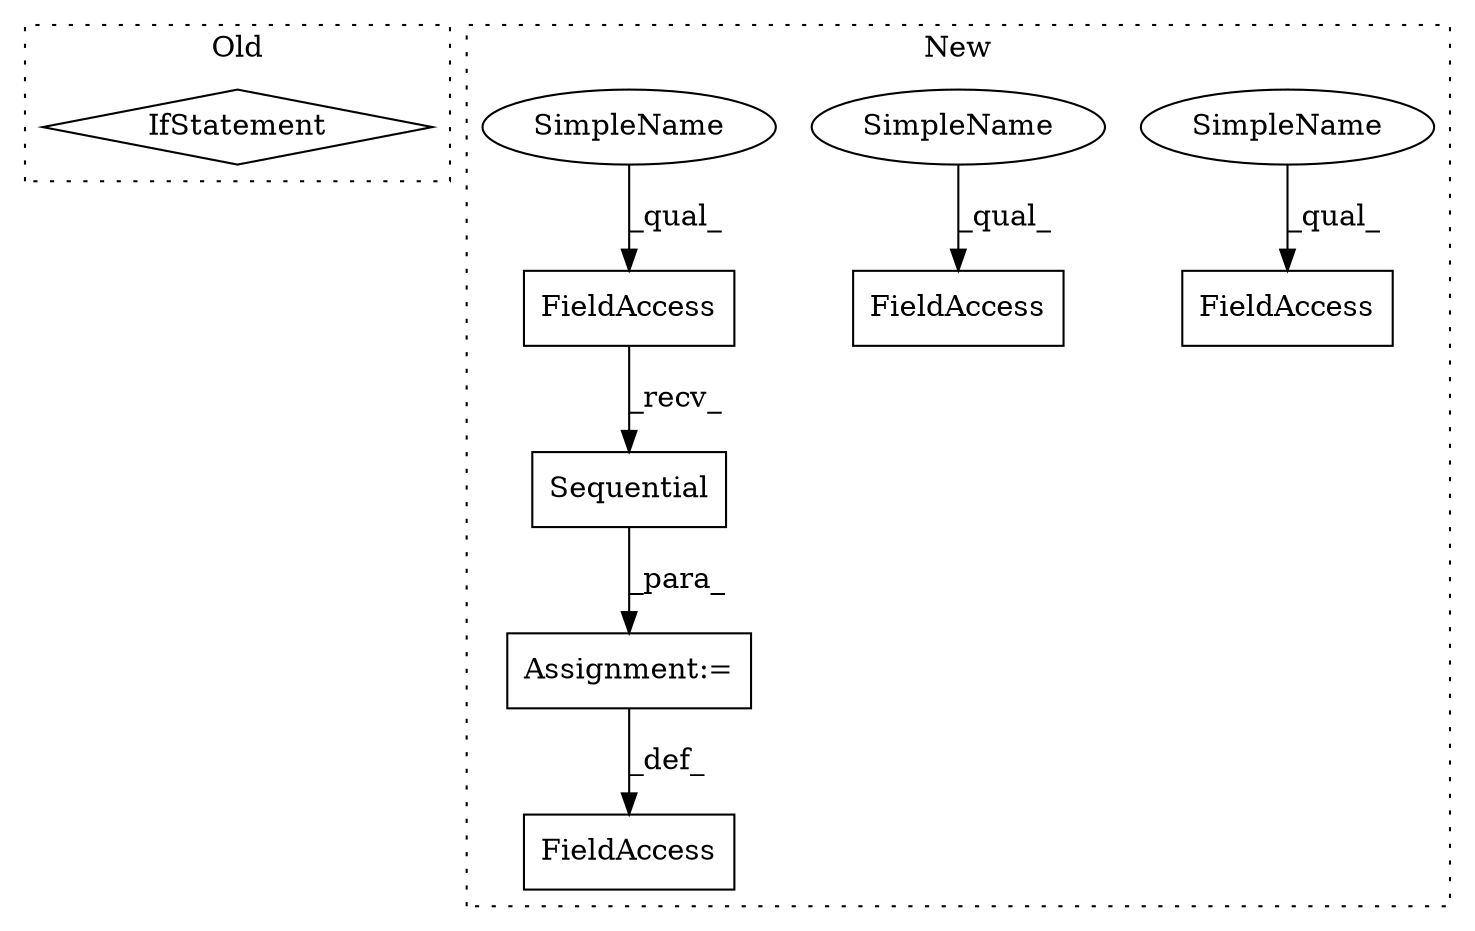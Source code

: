 digraph G {
subgraph cluster0 {
1 [label="IfStatement" a="25" s="931,960" l="4,2" shape="diamond"];
label = "Old";
style="dotted";
}
subgraph cluster1 {
2 [label="Sequential" a="32" s="8390,8646" l="11,1" shape="box"];
3 [label="Assignment:=" a="7" s="8380" l="1" shape="box"];
4 [label="FieldAccess" a="22" s="8373" l="7" shape="box"];
5 [label="FieldAccess" a="22" s="8381" l="8" shape="box"];
6 [label="FieldAccess" a="22" s="8628" l="8" shape="box"];
7 [label="FieldAccess" a="22" s="8587" l="8" shape="box"];
8 [label="SimpleName" a="42" s="8587" l="5" shape="ellipse"];
9 [label="SimpleName" a="42" s="8628" l="5" shape="ellipse"];
10 [label="SimpleName" a="42" s="8381" l="5" shape="ellipse"];
label = "New";
style="dotted";
}
2 -> 3 [label="_para_"];
3 -> 4 [label="_def_"];
5 -> 2 [label="_recv_"];
8 -> 7 [label="_qual_"];
9 -> 6 [label="_qual_"];
10 -> 5 [label="_qual_"];
}